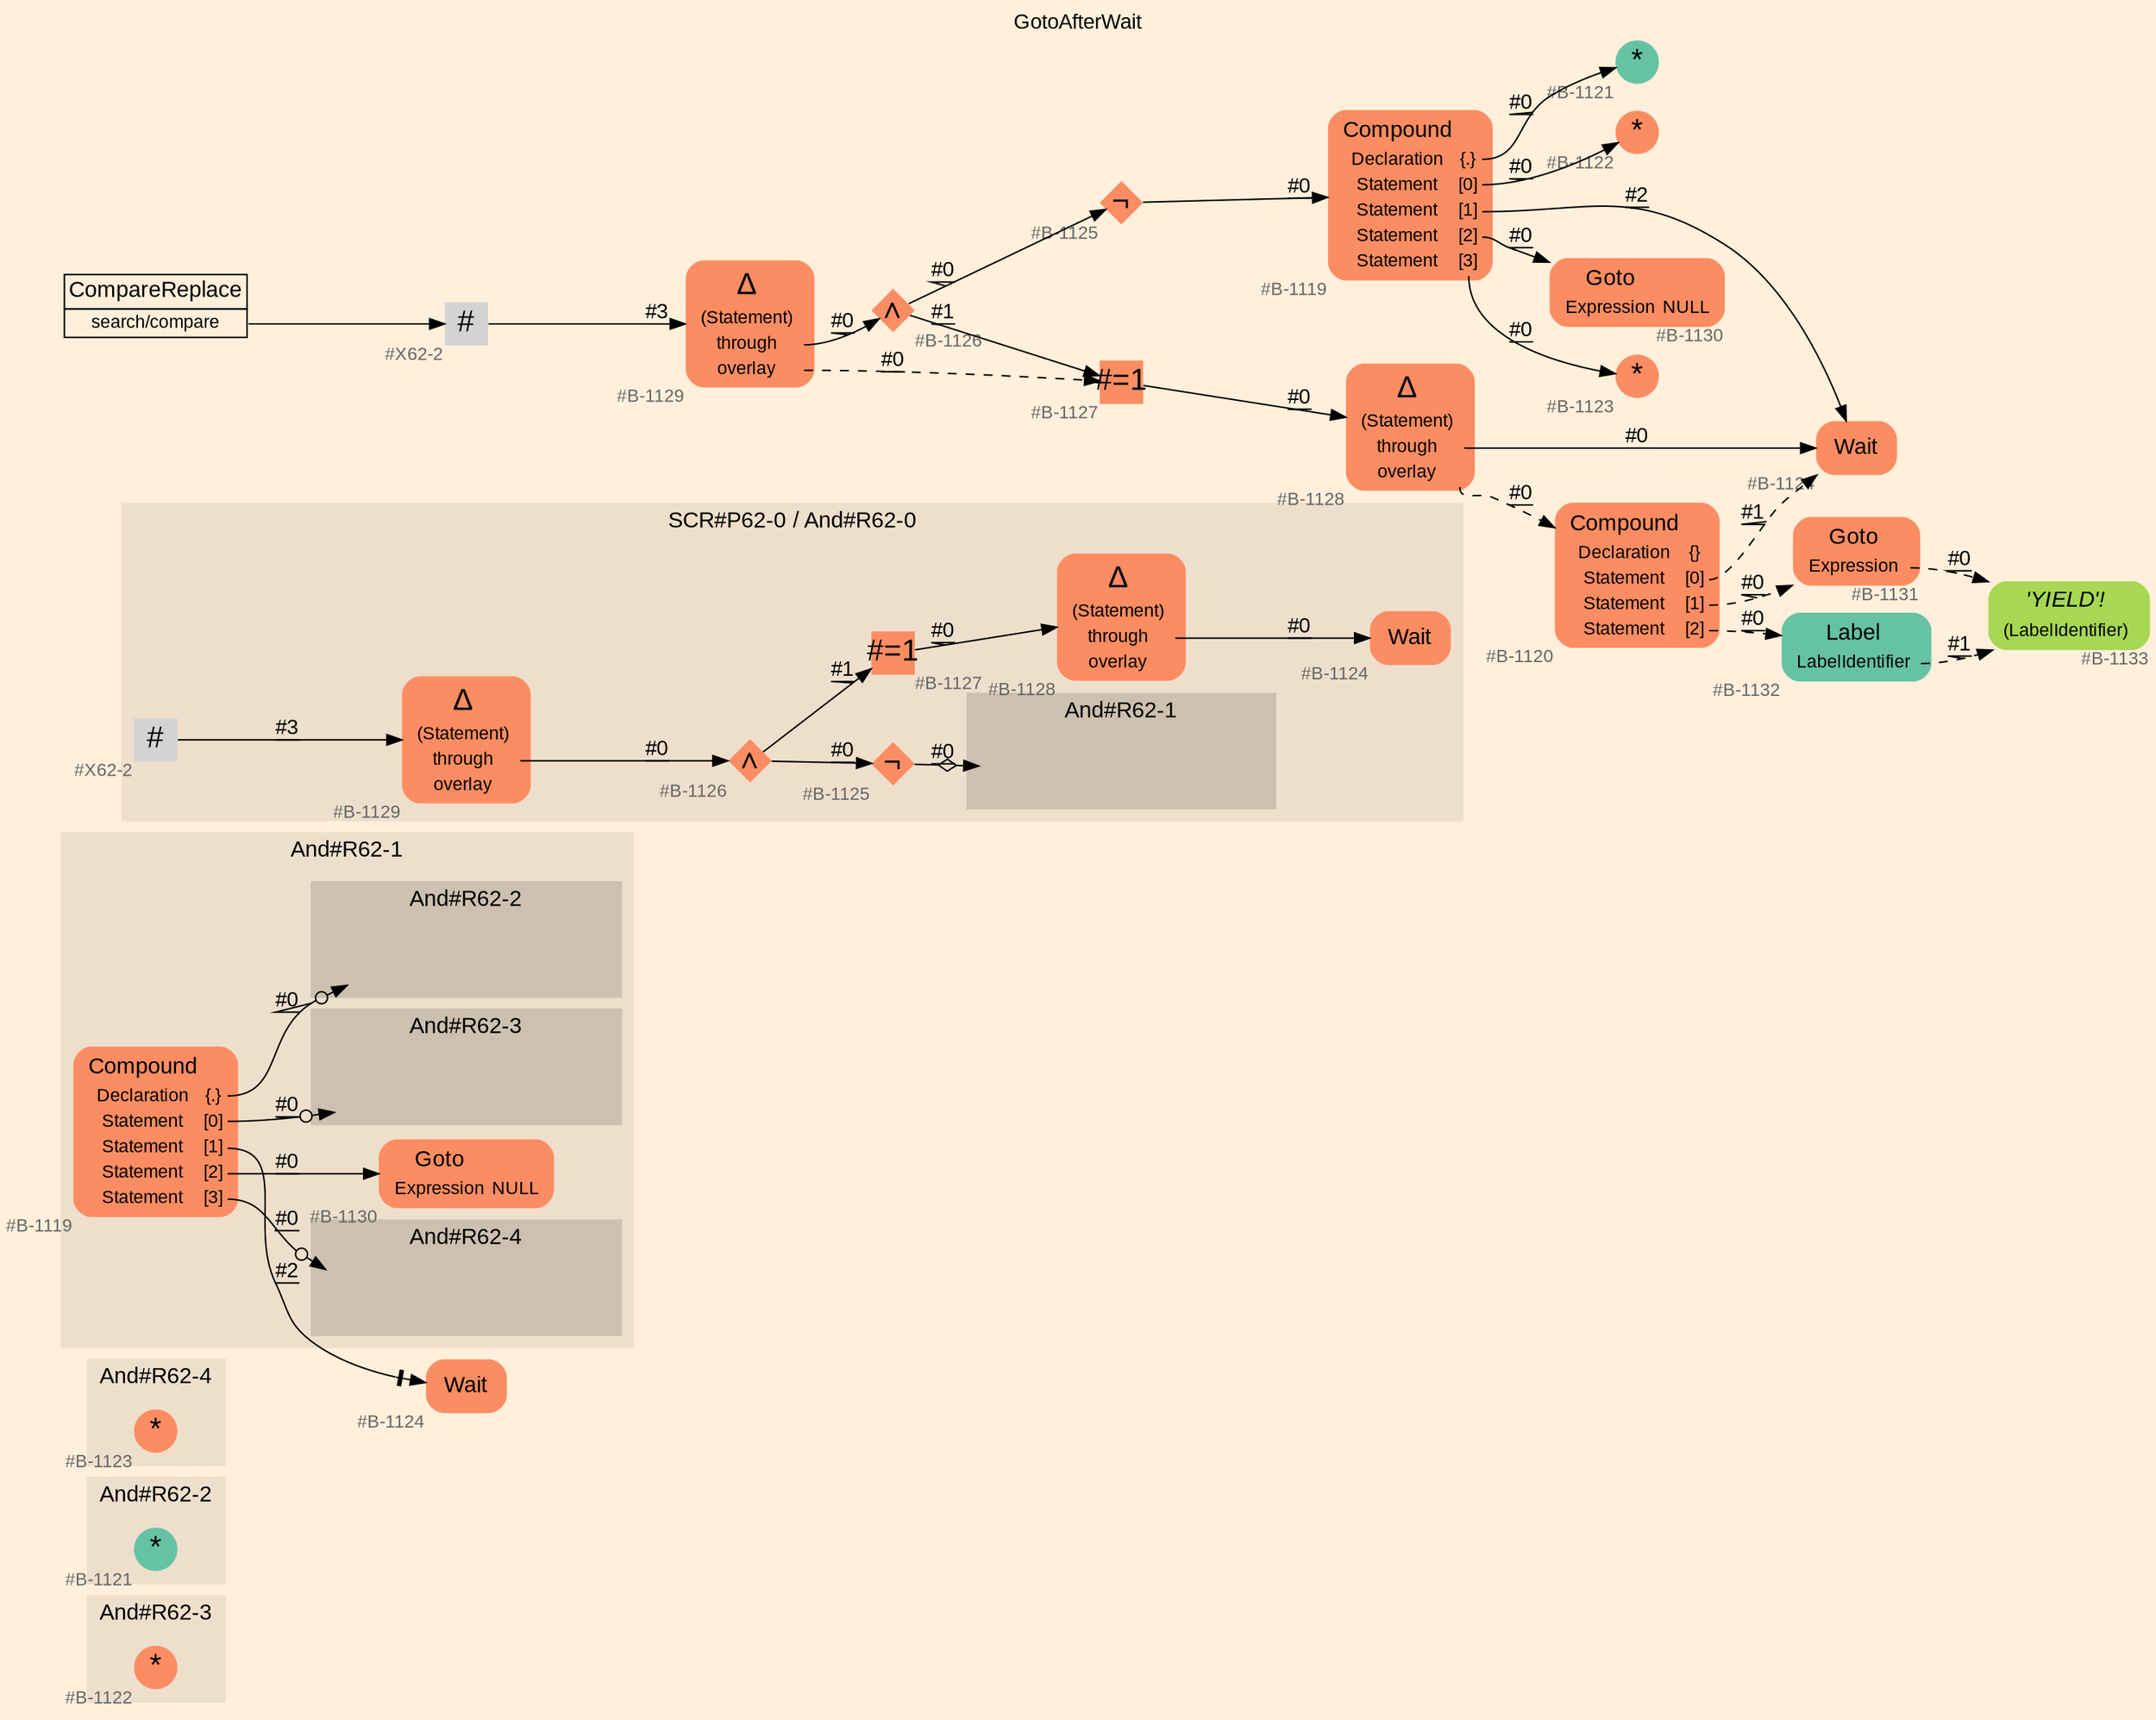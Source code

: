 digraph "GotoAfterWait" {
label = "GotoAfterWait"
labelloc = t
graph [
    rankdir = "LR"
    ranksep = 0.3
    bgcolor = antiquewhite1
    color = black
    fontcolor = black
    fontname = "Arial"
];
node [
    fontname = "Arial"
];
edge [
    fontname = "Arial"
];

// -------------------- figure And#R62-3 --------------------
// -------- region And#R62-3 ----------
subgraph "clusterAnd#R62-3" {
    label = "And#R62-3"
    style = "filled"
    color = antiquewhite2
    fontsize = "15"
    // -------- block And#R62-3/#B-1122 ----------
    "And#R62-3/#B-1122" [
        fillcolor = "/set28/2"
        xlabel = "#B-1122"
        fontsize = "12"
        fontcolor = grey40
        shape = "circle"
        label = <<FONT COLOR="black" POINT-SIZE="20">*</FONT>>
        style = "filled"
        penwidth = 0.0
        fixedsize = true
        width = 0.4
        height = 0.4
    ];
    
}


// -------------------- figure And#R62-2 --------------------
// -------- region And#R62-2 ----------
subgraph "clusterAnd#R62-2" {
    label = "And#R62-2"
    style = "filled"
    color = antiquewhite2
    fontsize = "15"
    // -------- block And#R62-2/#B-1121 ----------
    "And#R62-2/#B-1121" [
        fillcolor = "/set28/1"
        xlabel = "#B-1121"
        fontsize = "12"
        fontcolor = grey40
        shape = "circle"
        label = <<FONT COLOR="black" POINT-SIZE="20">*</FONT>>
        style = "filled"
        penwidth = 0.0
        fixedsize = true
        width = 0.4
        height = 0.4
    ];
    
}


// -------------------- figure And#R62-4 --------------------
// -------- region And#R62-4 ----------
subgraph "clusterAnd#R62-4" {
    label = "And#R62-4"
    style = "filled"
    color = antiquewhite2
    fontsize = "15"
    // -------- block And#R62-4/#B-1123 ----------
    "And#R62-4/#B-1123" [
        fillcolor = "/set28/2"
        xlabel = "#B-1123"
        fontsize = "12"
        fontcolor = grey40
        shape = "circle"
        label = <<FONT COLOR="black" POINT-SIZE="20">*</FONT>>
        style = "filled"
        penwidth = 0.0
        fixedsize = true
        width = 0.4
        height = 0.4
    ];
    
}


// -------------------- figure And#R62-1 --------------------
// -------- region And#R62-1 ----------
subgraph "clusterAnd#R62-1" {
    label = "And#R62-1"
    style = "filled"
    color = antiquewhite2
    fontsize = "15"
    // -------- block And#R62-1/#B-1130 ----------
    "And#R62-1/#B-1130" [
        fillcolor = "/set28/2"
        xlabel = "#B-1130"
        fontsize = "12"
        fontcolor = grey40
        shape = "plaintext"
        label = <<TABLE BORDER="0" CELLBORDER="0" CELLSPACING="0">
         <TR><TD><FONT COLOR="black" POINT-SIZE="15">Goto</FONT></TD></TR>
         <TR><TD><FONT COLOR="black" POINT-SIZE="12">Expression</FONT></TD><TD PORT="port0"><FONT COLOR="black" POINT-SIZE="12">NULL</FONT></TD></TR>
        </TABLE>>
        style = "rounded,filled"
    ];
    
    // -------- block And#R62-1/#B-1119 ----------
    "And#R62-1/#B-1119" [
        fillcolor = "/set28/2"
        xlabel = "#B-1119"
        fontsize = "12"
        fontcolor = grey40
        shape = "plaintext"
        label = <<TABLE BORDER="0" CELLBORDER="0" CELLSPACING="0">
         <TR><TD><FONT COLOR="black" POINT-SIZE="15">Compound</FONT></TD></TR>
         <TR><TD><FONT COLOR="black" POINT-SIZE="12">Declaration</FONT></TD><TD PORT="port0"><FONT COLOR="black" POINT-SIZE="12">{.}</FONT></TD></TR>
         <TR><TD><FONT COLOR="black" POINT-SIZE="12">Statement</FONT></TD><TD PORT="port1"><FONT COLOR="black" POINT-SIZE="12">[0]</FONT></TD></TR>
         <TR><TD><FONT COLOR="black" POINT-SIZE="12">Statement</FONT></TD><TD PORT="port2"><FONT COLOR="black" POINT-SIZE="12">[1]</FONT></TD></TR>
         <TR><TD><FONT COLOR="black" POINT-SIZE="12">Statement</FONT></TD><TD PORT="port3"><FONT COLOR="black" POINT-SIZE="12">[2]</FONT></TD></TR>
         <TR><TD><FONT COLOR="black" POINT-SIZE="12">Statement</FONT></TD><TD PORT="port4"><FONT COLOR="black" POINT-SIZE="12">[3]</FONT></TD></TR>
        </TABLE>>
        style = "rounded,filled"
    ];
    
    // -------- region And#R62-1/And#R62-2 ----------
    subgraph "clusterAnd#R62-1/And#R62-2" {
        label = "And#R62-2"
        style = "filled"
        color = antiquewhite3
        fontsize = "15"
        // -------- block And#R62-1/And#R62-2/#B-1121 ----------
        "And#R62-1/And#R62-2/#B-1121" [
            fillcolor = "/set28/1"
            xlabel = "#B-1121"
            fontsize = "12"
            fontcolor = grey40
            shape = "none"
            style = "invisible"
        ];
        
    }
    
    // -------- region And#R62-1/And#R62-3 ----------
    subgraph "clusterAnd#R62-1/And#R62-3" {
        label = "And#R62-3"
        style = "filled"
        color = antiquewhite3
        fontsize = "15"
        // -------- block And#R62-1/And#R62-3/#B-1122 ----------
        "And#R62-1/And#R62-3/#B-1122" [
            fillcolor = "/set28/2"
            xlabel = "#B-1122"
            fontsize = "12"
            fontcolor = grey40
            shape = "none"
            style = "invisible"
        ];
        
    }
    
    // -------- region And#R62-1/And#R62-4 ----------
    subgraph "clusterAnd#R62-1/And#R62-4" {
        label = "And#R62-4"
        style = "filled"
        color = antiquewhite3
        fontsize = "15"
        // -------- block And#R62-1/And#R62-4/#B-1123 ----------
        "And#R62-1/And#R62-4/#B-1123" [
            fillcolor = "/set28/2"
            xlabel = "#B-1123"
            fontsize = "12"
            fontcolor = grey40
            shape = "none"
            style = "invisible"
        ];
        
    }
    
}

// -------- block And#R62-1/#B-1124 ----------
"And#R62-1/#B-1124" [
    fillcolor = "/set28/2"
    xlabel = "#B-1124"
    fontsize = "12"
    fontcolor = grey40
    shape = "plaintext"
    label = <<TABLE BORDER="0" CELLBORDER="0" CELLSPACING="0">
     <TR><TD><FONT COLOR="black" POINT-SIZE="15">Wait</FONT></TD></TR>
    </TABLE>>
    style = "rounded,filled"
];

"And#R62-1/#B-1119":port0 -> "And#R62-1/And#R62-2/#B-1121" [
    arrowhead="normalnoneodot"
    label = "#0"
    decorate = true
    color = black
    fontcolor = black
];

"And#R62-1/#B-1119":port1 -> "And#R62-1/And#R62-3/#B-1122" [
    arrowhead="normalnoneodot"
    label = "#0"
    decorate = true
    color = black
    fontcolor = black
];

"And#R62-1/#B-1119":port2 -> "And#R62-1/#B-1124" [
    arrowhead="normalnonetee"
    label = "#2"
    decorate = true
    color = black
    fontcolor = black
];

"And#R62-1/#B-1119":port3 -> "And#R62-1/#B-1130" [
    label = "#0"
    decorate = true
    color = black
    fontcolor = black
];

"And#R62-1/#B-1119":port4 -> "And#R62-1/And#R62-4/#B-1123" [
    arrowhead="normalnoneodot"
    label = "#0"
    decorate = true
    color = black
    fontcolor = black
];


// -------------------- figure And#R62-0 --------------------
// -------- region And#R62-0 ----------
subgraph "clusterAnd#R62-0" {
    label = "SCR#P62-0 / And#R62-0"
    style = "filled"
    color = antiquewhite2
    fontsize = "15"
    // -------- block And#R62-0/#B-1124 ----------
    "And#R62-0/#B-1124" [
        fillcolor = "/set28/2"
        xlabel = "#B-1124"
        fontsize = "12"
        fontcolor = grey40
        shape = "plaintext"
        label = <<TABLE BORDER="0" CELLBORDER="0" CELLSPACING="0">
         <TR><TD><FONT COLOR="black" POINT-SIZE="15">Wait</FONT></TD></TR>
        </TABLE>>
        style = "rounded,filled"
    ];
    
    // -------- block And#R62-0/#B-1129 ----------
    "And#R62-0/#B-1129" [
        fillcolor = "/set28/2"
        xlabel = "#B-1129"
        fontsize = "12"
        fontcolor = grey40
        shape = "plaintext"
        label = <<TABLE BORDER="0" CELLBORDER="0" CELLSPACING="0">
         <TR><TD><FONT COLOR="black" POINT-SIZE="20">Δ</FONT></TD></TR>
         <TR><TD><FONT COLOR="black" POINT-SIZE="12">(Statement)</FONT></TD><TD PORT="port0"></TD></TR>
         <TR><TD><FONT COLOR="black" POINT-SIZE="12">through</FONT></TD><TD PORT="port1"></TD></TR>
         <TR><TD><FONT COLOR="black" POINT-SIZE="12">overlay</FONT></TD><TD PORT="port2"></TD></TR>
        </TABLE>>
        style = "rounded,filled"
    ];
    
    // -------- block And#R62-0/#B-1128 ----------
    "And#R62-0/#B-1128" [
        fillcolor = "/set28/2"
        xlabel = "#B-1128"
        fontsize = "12"
        fontcolor = grey40
        shape = "plaintext"
        label = <<TABLE BORDER="0" CELLBORDER="0" CELLSPACING="0">
         <TR><TD><FONT COLOR="black" POINT-SIZE="20">Δ</FONT></TD></TR>
         <TR><TD><FONT COLOR="black" POINT-SIZE="12">(Statement)</FONT></TD><TD PORT="port0"></TD></TR>
         <TR><TD><FONT COLOR="black" POINT-SIZE="12">through</FONT></TD><TD PORT="port1"></TD></TR>
         <TR><TD><FONT COLOR="black" POINT-SIZE="12">overlay</FONT></TD><TD PORT="port2"></TD></TR>
        </TABLE>>
        style = "rounded,filled"
    ];
    
    // -------- block And#R62-0/#B-1125 ----------
    "And#R62-0/#B-1125" [
        fillcolor = "/set28/2"
        xlabel = "#B-1125"
        fontsize = "12"
        fontcolor = grey40
        shape = "diamond"
        label = <<FONT COLOR="black" POINT-SIZE="20">¬</FONT>>
        style = "filled"
        penwidth = 0.0
        fixedsize = true
        width = 0.4
        height = 0.4
    ];
    
    // -------- block And#R62-0/#X62-2 ----------
    "And#R62-0/#X62-2" [
        xlabel = "#X62-2"
        fontsize = "12"
        fontcolor = grey40
        shape = "square"
        label = <<FONT COLOR="black" POINT-SIZE="20">#</FONT>>
        style = "filled"
        penwidth = 0.0
        fixedsize = true
        width = 0.4
        height = 0.4
    ];
    
    // -------- block And#R62-0/#B-1127 ----------
    "And#R62-0/#B-1127" [
        fillcolor = "/set28/2"
        xlabel = "#B-1127"
        fontsize = "12"
        fontcolor = grey40
        shape = "square"
        label = <<FONT COLOR="black" POINT-SIZE="20">#=1</FONT>>
        style = "filled"
        penwidth = 0.0
        fixedsize = true
        width = 0.4
        height = 0.4
    ];
    
    // -------- block And#R62-0/#B-1126 ----------
    "And#R62-0/#B-1126" [
        fillcolor = "/set28/2"
        xlabel = "#B-1126"
        fontsize = "12"
        fontcolor = grey40
        shape = "diamond"
        label = <<FONT COLOR="black" POINT-SIZE="20">∧</FONT>>
        style = "filled"
        penwidth = 0.0
        fixedsize = true
        width = 0.4
        height = 0.4
    ];
    
    // -------- region And#R62-0/And#R62-1 ----------
    subgraph "clusterAnd#R62-0/And#R62-1" {
        label = "And#R62-1"
        style = "filled"
        color = antiquewhite3
        fontsize = "15"
        // -------- block And#R62-0/And#R62-1/#B-1119 ----------
        "And#R62-0/And#R62-1/#B-1119" [
            fillcolor = "/set28/2"
            xlabel = "#B-1119"
            fontsize = "12"
            fontcolor = grey40
            shape = "none"
            style = "invisible"
        ];
        
    }
    
}

"And#R62-0/#B-1129":port1 -> "And#R62-0/#B-1126" [
    label = "#0"
    decorate = true
    color = black
    fontcolor = black
];

"And#R62-0/#B-1128":port1 -> "And#R62-0/#B-1124" [
    label = "#0"
    decorate = true
    color = black
    fontcolor = black
];

"And#R62-0/#B-1125" -> "And#R62-0/And#R62-1/#B-1119" [
    arrowhead="normalnoneodiamond"
    label = "#0"
    decorate = true
    color = black
    fontcolor = black
];

"And#R62-0/#X62-2" -> "And#R62-0/#B-1129" [
    label = "#3"
    decorate = true
    color = black
    fontcolor = black
];

"And#R62-0/#B-1127" -> "And#R62-0/#B-1128" [
    label = "#0"
    decorate = true
    color = black
    fontcolor = black
];

"And#R62-0/#B-1126" -> "And#R62-0/#B-1127" [
    label = "#1"
    decorate = true
    color = black
    fontcolor = black
];

"And#R62-0/#B-1126" -> "And#R62-0/#B-1125" [
    label = "#0"
    decorate = true
    color = black
    fontcolor = black
];


// -------------------- transformation figure --------------------
// -------- block CR#X62-3 ----------
"CR#X62-3" [
    fillcolor = antiquewhite1
    fontsize = "12"
    fontcolor = grey40
    shape = "plaintext"
    label = <<TABLE BORDER="0" CELLBORDER="1" CELLSPACING="0">
     <TR><TD><FONT COLOR="black" POINT-SIZE="15">CompareReplace</FONT></TD></TR>
     <TR><TD PORT="port0"><FONT COLOR="black" POINT-SIZE="12">search/compare</FONT></TD></TR>
    </TABLE>>
    style = "filled"
    color = black
];

// -------- block #X62-2 ----------
"#X62-2" [
    xlabel = "#X62-2"
    fontsize = "12"
    fontcolor = grey40
    shape = "square"
    label = <<FONT COLOR="black" POINT-SIZE="20">#</FONT>>
    style = "filled"
    penwidth = 0.0
    fixedsize = true
    width = 0.4
    height = 0.4
];

// -------- block #B-1129 ----------
"#B-1129" [
    fillcolor = "/set28/2"
    xlabel = "#B-1129"
    fontsize = "12"
    fontcolor = grey40
    shape = "plaintext"
    label = <<TABLE BORDER="0" CELLBORDER="0" CELLSPACING="0">
     <TR><TD><FONT COLOR="black" POINT-SIZE="20">Δ</FONT></TD></TR>
     <TR><TD><FONT COLOR="black" POINT-SIZE="12">(Statement)</FONT></TD><TD PORT="port0"></TD></TR>
     <TR><TD><FONT COLOR="black" POINT-SIZE="12">through</FONT></TD><TD PORT="port1"></TD></TR>
     <TR><TD><FONT COLOR="black" POINT-SIZE="12">overlay</FONT></TD><TD PORT="port2"></TD></TR>
    </TABLE>>
    style = "rounded,filled"
];

// -------- block #B-1126 ----------
"#B-1126" [
    fillcolor = "/set28/2"
    xlabel = "#B-1126"
    fontsize = "12"
    fontcolor = grey40
    shape = "diamond"
    label = <<FONT COLOR="black" POINT-SIZE="20">∧</FONT>>
    style = "filled"
    penwidth = 0.0
    fixedsize = true
    width = 0.4
    height = 0.4
];

// -------- block #B-1127 ----------
"#B-1127" [
    fillcolor = "/set28/2"
    xlabel = "#B-1127"
    fontsize = "12"
    fontcolor = grey40
    shape = "square"
    label = <<FONT COLOR="black" POINT-SIZE="20">#=1</FONT>>
    style = "filled"
    penwidth = 0.0
    fixedsize = true
    width = 0.4
    height = 0.4
];

// -------- block #B-1128 ----------
"#B-1128" [
    fillcolor = "/set28/2"
    xlabel = "#B-1128"
    fontsize = "12"
    fontcolor = grey40
    shape = "plaintext"
    label = <<TABLE BORDER="0" CELLBORDER="0" CELLSPACING="0">
     <TR><TD><FONT COLOR="black" POINT-SIZE="20">Δ</FONT></TD></TR>
     <TR><TD><FONT COLOR="black" POINT-SIZE="12">(Statement)</FONT></TD><TD PORT="port0"></TD></TR>
     <TR><TD><FONT COLOR="black" POINT-SIZE="12">through</FONT></TD><TD PORT="port1"></TD></TR>
     <TR><TD><FONT COLOR="black" POINT-SIZE="12">overlay</FONT></TD><TD PORT="port2"></TD></TR>
    </TABLE>>
    style = "rounded,filled"
];

// -------- block #B-1124 ----------
"#B-1124" [
    fillcolor = "/set28/2"
    xlabel = "#B-1124"
    fontsize = "12"
    fontcolor = grey40
    shape = "plaintext"
    label = <<TABLE BORDER="0" CELLBORDER="0" CELLSPACING="0">
     <TR><TD><FONT COLOR="black" POINT-SIZE="15">Wait</FONT></TD></TR>
    </TABLE>>
    style = "rounded,filled"
];

// -------- block #B-1120 ----------
"#B-1120" [
    fillcolor = "/set28/2"
    xlabel = "#B-1120"
    fontsize = "12"
    fontcolor = grey40
    shape = "plaintext"
    label = <<TABLE BORDER="0" CELLBORDER="0" CELLSPACING="0">
     <TR><TD><FONT COLOR="black" POINT-SIZE="15">Compound</FONT></TD></TR>
     <TR><TD><FONT COLOR="black" POINT-SIZE="12">Declaration</FONT></TD><TD PORT="port0"><FONT COLOR="black" POINT-SIZE="12">{}</FONT></TD></TR>
     <TR><TD><FONT COLOR="black" POINT-SIZE="12">Statement</FONT></TD><TD PORT="port1"><FONT COLOR="black" POINT-SIZE="12">[0]</FONT></TD></TR>
     <TR><TD><FONT COLOR="black" POINT-SIZE="12">Statement</FONT></TD><TD PORT="port2"><FONT COLOR="black" POINT-SIZE="12">[1]</FONT></TD></TR>
     <TR><TD><FONT COLOR="black" POINT-SIZE="12">Statement</FONT></TD><TD PORT="port3"><FONT COLOR="black" POINT-SIZE="12">[2]</FONT></TD></TR>
    </TABLE>>
    style = "rounded,filled"
];

// -------- block #B-1131 ----------
"#B-1131" [
    fillcolor = "/set28/2"
    xlabel = "#B-1131"
    fontsize = "12"
    fontcolor = grey40
    shape = "plaintext"
    label = <<TABLE BORDER="0" CELLBORDER="0" CELLSPACING="0">
     <TR><TD><FONT COLOR="black" POINT-SIZE="15">Goto</FONT></TD></TR>
     <TR><TD><FONT COLOR="black" POINT-SIZE="12">Expression</FONT></TD><TD PORT="port0"></TD></TR>
    </TABLE>>
    style = "rounded,filled"
];

// -------- block #B-1133 ----------
"#B-1133" [
    fillcolor = "/set28/5"
    xlabel = "#B-1133"
    fontsize = "12"
    fontcolor = grey40
    shape = "plaintext"
    label = <<TABLE BORDER="0" CELLBORDER="0" CELLSPACING="0">
     <TR><TD><FONT COLOR="black" POINT-SIZE="15"><I>'YIELD'!</I></FONT></TD></TR>
     <TR><TD><FONT COLOR="black" POINT-SIZE="12">(LabelIdentifier)</FONT></TD><TD PORT="port0"></TD></TR>
    </TABLE>>
    style = "rounded,filled"
];

// -------- block #B-1132 ----------
"#B-1132" [
    fillcolor = "/set28/1"
    xlabel = "#B-1132"
    fontsize = "12"
    fontcolor = grey40
    shape = "plaintext"
    label = <<TABLE BORDER="0" CELLBORDER="0" CELLSPACING="0">
     <TR><TD><FONT COLOR="black" POINT-SIZE="15">Label</FONT></TD></TR>
     <TR><TD><FONT COLOR="black" POINT-SIZE="12">LabelIdentifier</FONT></TD><TD PORT="port0"></TD></TR>
    </TABLE>>
    style = "rounded,filled"
];

// -------- block #B-1125 ----------
"#B-1125" [
    fillcolor = "/set28/2"
    xlabel = "#B-1125"
    fontsize = "12"
    fontcolor = grey40
    shape = "diamond"
    label = <<FONT COLOR="black" POINT-SIZE="20">¬</FONT>>
    style = "filled"
    penwidth = 0.0
    fixedsize = true
    width = 0.4
    height = 0.4
];

// -------- block #B-1119 ----------
"#B-1119" [
    fillcolor = "/set28/2"
    xlabel = "#B-1119"
    fontsize = "12"
    fontcolor = grey40
    shape = "plaintext"
    label = <<TABLE BORDER="0" CELLBORDER="0" CELLSPACING="0">
     <TR><TD><FONT COLOR="black" POINT-SIZE="15">Compound</FONT></TD></TR>
     <TR><TD><FONT COLOR="black" POINT-SIZE="12">Declaration</FONT></TD><TD PORT="port0"><FONT COLOR="black" POINT-SIZE="12">{.}</FONT></TD></TR>
     <TR><TD><FONT COLOR="black" POINT-SIZE="12">Statement</FONT></TD><TD PORT="port1"><FONT COLOR="black" POINT-SIZE="12">[0]</FONT></TD></TR>
     <TR><TD><FONT COLOR="black" POINT-SIZE="12">Statement</FONT></TD><TD PORT="port2"><FONT COLOR="black" POINT-SIZE="12">[1]</FONT></TD></TR>
     <TR><TD><FONT COLOR="black" POINT-SIZE="12">Statement</FONT></TD><TD PORT="port3"><FONT COLOR="black" POINT-SIZE="12">[2]</FONT></TD></TR>
     <TR><TD><FONT COLOR="black" POINT-SIZE="12">Statement</FONT></TD><TD PORT="port4"><FONT COLOR="black" POINT-SIZE="12">[3]</FONT></TD></TR>
    </TABLE>>
    style = "rounded,filled"
];

// -------- block #B-1121 ----------
"#B-1121" [
    fillcolor = "/set28/1"
    xlabel = "#B-1121"
    fontsize = "12"
    fontcolor = grey40
    shape = "circle"
    label = <<FONT COLOR="black" POINT-SIZE="20">*</FONT>>
    style = "filled"
    penwidth = 0.0
    fixedsize = true
    width = 0.4
    height = 0.4
];

// -------- block #B-1122 ----------
"#B-1122" [
    fillcolor = "/set28/2"
    xlabel = "#B-1122"
    fontsize = "12"
    fontcolor = grey40
    shape = "circle"
    label = <<FONT COLOR="black" POINT-SIZE="20">*</FONT>>
    style = "filled"
    penwidth = 0.0
    fixedsize = true
    width = 0.4
    height = 0.4
];

// -------- block #B-1130 ----------
"#B-1130" [
    fillcolor = "/set28/2"
    xlabel = "#B-1130"
    fontsize = "12"
    fontcolor = grey40
    shape = "plaintext"
    label = <<TABLE BORDER="0" CELLBORDER="0" CELLSPACING="0">
     <TR><TD><FONT COLOR="black" POINT-SIZE="15">Goto</FONT></TD></TR>
     <TR><TD><FONT COLOR="black" POINT-SIZE="12">Expression</FONT></TD><TD PORT="port0"><FONT COLOR="black" POINT-SIZE="12">NULL</FONT></TD></TR>
    </TABLE>>
    style = "rounded,filled"
];

// -------- block #B-1123 ----------
"#B-1123" [
    fillcolor = "/set28/2"
    xlabel = "#B-1123"
    fontsize = "12"
    fontcolor = grey40
    shape = "circle"
    label = <<FONT COLOR="black" POINT-SIZE="20">*</FONT>>
    style = "filled"
    penwidth = 0.0
    fixedsize = true
    width = 0.4
    height = 0.4
];

"CR#X62-3":port0 -> "#X62-2" [
    label = ""
    decorate = true
    color = black
    fontcolor = black
];

"#X62-2" -> "#B-1129" [
    label = "#3"
    decorate = true
    color = black
    fontcolor = black
];

"#B-1129":port1 -> "#B-1126" [
    label = "#0"
    decorate = true
    color = black
    fontcolor = black
];

"#B-1129":port2 -> "#B-1127" [
    style="dashed"
    label = "#0"
    decorate = true
    color = black
    fontcolor = black
];

"#B-1126" -> "#B-1127" [
    label = "#1"
    decorate = true
    color = black
    fontcolor = black
];

"#B-1126" -> "#B-1125" [
    label = "#0"
    decorate = true
    color = black
    fontcolor = black
];

"#B-1127" -> "#B-1128" [
    label = "#0"
    decorate = true
    color = black
    fontcolor = black
];

"#B-1128":port1 -> "#B-1124" [
    label = "#0"
    decorate = true
    color = black
    fontcolor = black
];

"#B-1128":port2 -> "#B-1120" [
    style="dashed"
    label = "#0"
    decorate = true
    color = black
    fontcolor = black
];

"#B-1120":port1 -> "#B-1124" [
    style="dashed"
    label = "#1"
    decorate = true
    color = black
    fontcolor = black
];

"#B-1120":port2 -> "#B-1131" [
    style="dashed"
    label = "#0"
    decorate = true
    color = black
    fontcolor = black
];

"#B-1120":port3 -> "#B-1132" [
    style="dashed"
    label = "#0"
    decorate = true
    color = black
    fontcolor = black
];

"#B-1131":port0 -> "#B-1133" [
    style="dashed"
    label = "#0"
    decorate = true
    color = black
    fontcolor = black
];

"#B-1132":port0 -> "#B-1133" [
    style="dashed"
    label = "#1"
    decorate = true
    color = black
    fontcolor = black
];

"#B-1125" -> "#B-1119" [
    label = "#0"
    decorate = true
    color = black
    fontcolor = black
];

"#B-1119":port0 -> "#B-1121" [
    label = "#0"
    decorate = true
    color = black
    fontcolor = black
];

"#B-1119":port1 -> "#B-1122" [
    label = "#0"
    decorate = true
    color = black
    fontcolor = black
];

"#B-1119":port2 -> "#B-1124" [
    label = "#2"
    decorate = true
    color = black
    fontcolor = black
];

"#B-1119":port3 -> "#B-1130" [
    label = "#0"
    decorate = true
    color = black
    fontcolor = black
];

"#B-1119":port4 -> "#B-1123" [
    label = "#0"
    decorate = true
    color = black
    fontcolor = black
];


}
